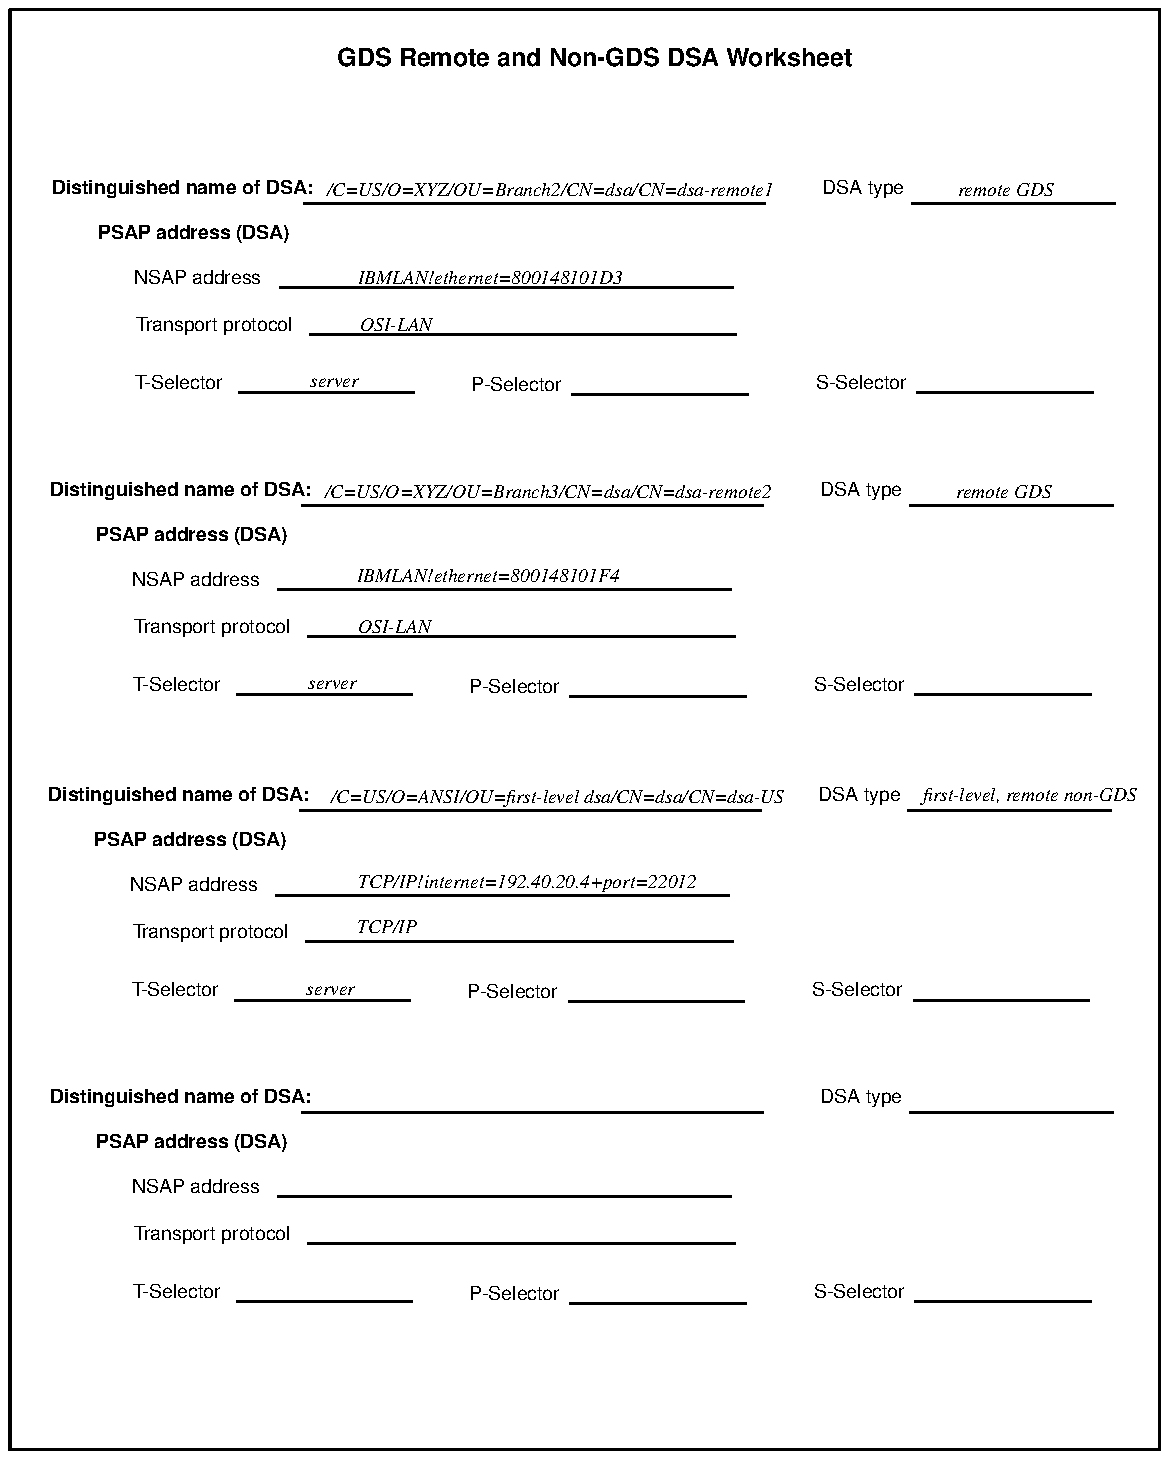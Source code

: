 ...\" @OSF_COPYRIGHT@
...\" COPYRIGHT NOTICE
...\" Copyright (c) 1990, 1991, 1992, 1993 Open Software Foundation, Inc.
...\" ALL RIGHTS RESERVED (DCE).  See the file named COPYRIGHT.DCE in the
...\" src directory for the full copyright text.
...\" 
...\" HISTORY
...\" $Log: fig14.remotedsa.pic,v $
...\" Revision 1.1.2.1  1994/08/04  21:02:07  hal
...\" 	Create DCE GDS Admin Gd & Ref from GDS parts of Adm Gd & Cmd Ref; fix log
...\" 	[1994/08/04  20:37:31  hal]
...\"
...\" Revision 1.1.2.6  1993/01/28  19:09:00  dbelch
...\" 	Embedding copyright notice
...\" 	[1993/01/28  18:37:18  dbelch]
...\" 
...\" Revision 1.1.2.5  1992/12/03  19:43:44  rnollman
...\" 	munich update
...\" 	[1992/12/03  19:43:06  rnollman]
...\" 
...\" Revision 1.1.2.4  1992/12/03  18:49:26  rnollman
...\" 	*** empty log message ***
...\" 	[1992/12/03  18:48:30  rnollman]
...\" 
...\" 	updated illustration
...\" 	[1992/11/22  18:22:00  rnollman]
...\" 
...\" Revision 1.1.2.3  1992/11/22  18:05:09  rnollman
...\" 	update illustration after trip to Munich
...\" 	[1992/11/22  18:04:30  rnollman]
...\" 
...\" Revision 1.1.2.2  1992/10/27  20:01:06  rnollman
...\" 	work in progress
...\" 	[1992/10/27  20:00:22  rnollman]
...\" 
...\" $EndLog$
.PS
scale = 106.667
.ps 20
box  wid 613 ht 768 at 306.5, 384
.ps 10
"\fI\s7/C=US/O=ANSI/OU=first-level dsa/CN=dsa/CN=dsa-US\s0\fP"  at 292, 348
"\fI\s7/C=US/O=XYZ/OU=Branch3/CN=dsa/CN=dsa-remote2\s0\fP"  at 287, 511
"\fI\s7/C=US/O=XYZ/OU=Branch2/CN=dsa/CN=dsa-remote1\s0\fP"  at 288, 672
"\fI\s7TCP/IP\s0\fP"  at 201, 279
"\fI\s7TCP/IP!internet=192.40.20.4+port=22012\s0\fP"  at 276, 303
"\f(HB\s9GDS Remote and Non-GDS DSA Worksheet\s0\fP"  at 312, 741
.ps 20
line   from 121, 79 \
	to 214, 79 
line   from 299, 78 \
	to 392, 78 
line   from 483, 79 \
	to 576, 79 
.ps 10
"\fH\s7P-Selector\s0\fP"  at 269, 83
"\fH\s7T-Selector\s0\fP"  at 89, 84
"\fH\s7NSAP address\s0\fP"  at 99, 140
"\fH\s7S-Selector\s0\fP"  at 453, 84
.ps 20
line   from 159, 110 \
	to 386, 110 
line   from 143, 135 \
	to 384, 135 
.ps 10
"\fH\s7Transport protocol\s0\fP"  at 108, 115
"\f(HB\s7PSAP address (DSA)\s0\fP"  at 97, 164
"\f(HB\s7Distinguished name of DSA:\s0\fP"  at 91, 188
.ps 20
line   from 480, 180 \
	to 588, 180 
.ps 10
"\fH\s7DSA type\s0\fP"  at 454, 188
.ps 20
line   from 156, 180 \
	to 401, 180 
line   from 155, 341 \
	to 400, 341 
.ps 10
"\fH\s7DSA type\s0\fP"  at 453, 349
.ps 20
line   from 479, 341 \
	to 587, 341 
.ps 10
"\f(HB\s7Distinguished name of DSA:\s0\fP"  at 90, 349
"\f(HB\s7PSAP address (DSA)\s0\fP"  at 96, 325
"\fH\s7Transport protocol\s0\fP"  at 107, 276
.ps 20
line   from 142, 296 \
	to 383, 296 
line   from 158, 271 \
	to 385, 271 
.ps 10
"\fI\s7server\s0\fP"  at 171, 246
"\fH\s7S-Selector\s0\fP"  at 452, 245
"\fH\s7NSAP address\s0\fP"  at 98, 301
"\fH\s7T-Selector\s0\fP"  at 88, 245
"\fH\s7P-Selector\s0\fP"  at 268, 244
.ps 20
line   from 482, 240 \
	to 575, 240 
line   from 298, 239 \
	to 391, 239 
line   from 120, 240 \
	to 213, 240 
.ps 10
"\fI\s7first-level, remote non-GDS\s0\fP"  at 544, 349
.ps 20
line   from 156, 504 \
	to 401, 504 
.ps 10
"\fH\s7DSA type\s0\fP"  at 454, 512
"\fI\s7remote GDS\s0\fP"  at 530, 511
.ps 20
line   from 480, 504 \
	to 588, 504 
.ps 10
"\f(HB\s7Distinguished name of DSA:\s0\fP"  at 91, 512
"\f(HB\s7PSAP address (DSA)\s0\fP"  at 97, 488
"\fH\s7Transport protocol\s0\fP"  at 108, 439
.ps 20
line   from 143, 459 \
	to 384, 459 
line   from 159, 434 \
	to 386, 434 
.ps 10
"\fI\s7server\s0\fP"  at 172, 409
"\fH\s7S-Selector\s0\fP"  at 453, 408
"\fH\s7NSAP address\s0\fP"  at 99, 464
"\fH\s7T-Selector\s0\fP"  at 89, 408
"\fH\s7P-Selector\s0\fP"  at 269, 407
.ps 20
line   from 483, 403 \
	to 576, 403 
line   from 299, 402 \
	to 392, 402 
line   from 121, 403 \
	to 214, 403 
.ps 10
"\fI\s7IBMLAN!ethernet=800148101F4\s0\fP"  at 255, 466
"\fI\s7OSI-LAN\s0\fP"  at 205, 439
.ps 20
line   from 157, 665 \
	to 402, 665 
.ps 10
"\fH\s7DSA type\s0\fP"  at 455, 673
"\fI\s7remote GDS\s0\fP"  at 531, 672
.ps 20
line   from 481, 665 \
	to 589, 665 
.ps 10
"\f(HB\s7Distinguished name of DSA:\s0\fP"  at 92, 673
"\f(HB\s7PSAP address (DSA)\s0\fP"  at 98, 649
"\fI\s7IBMLAN!ethernet=800148101D3\s0\fP"  at 256, 625
"\fH\s7Transport protocol\s0\fP"  at 109, 600
.ps 20
line   from 144, 620 \
	to 385, 620 
line   from 160, 595 \
	to 387, 595 
.ps 10
"\fI\s7OSI-LAN\s0\fP"  at 206, 600
"\fI\s7server\s0\fP"  at 173, 570
"\fH\s7S-Selector\s0\fP"  at 454, 569
"\fH\s7NSAP address\s0\fP"  at 100, 625
"\fH\s7T-Selector\s0\fP"  at 90, 569
"\fH\s7P-Selector\s0\fP"  at 270, 568
.ps 20
line   from 484, 564 \
	to 577, 564 
line   from 300, 563 \
	to 393, 563 
line   from 122, 564 \
	to 215, 564 
.PE
